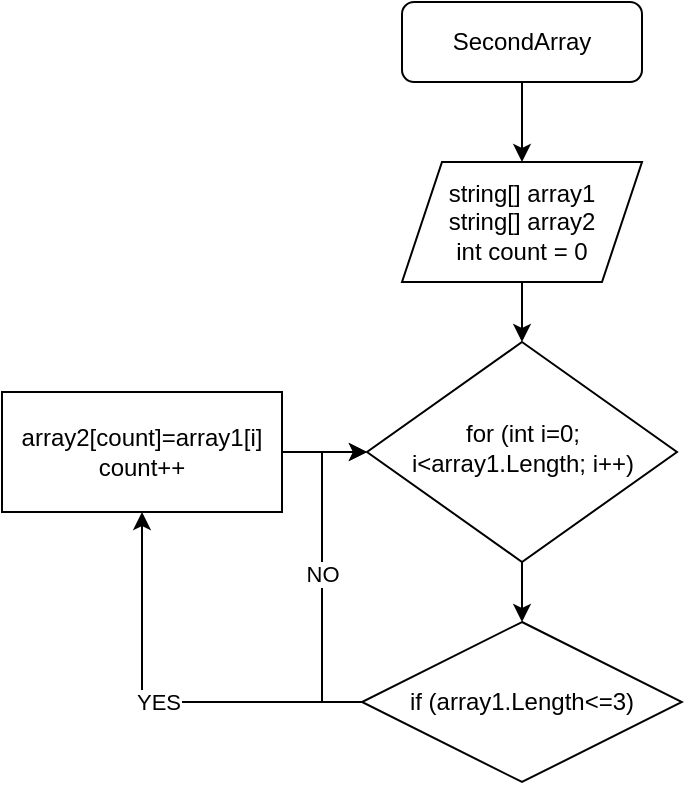 <mxfile version="20.5.1" type="device"><diagram id="C5RBs43oDa-KdzZeNtuy" name="Page-1"><mxGraphModel dx="820" dy="507" grid="1" gridSize="10" guides="1" tooltips="1" connect="1" arrows="1" fold="1" page="1" pageScale="1" pageWidth="827" pageHeight="1169" math="0" shadow="0"><root><mxCell id="WIyWlLk6GJQsqaUBKTNV-0"/><mxCell id="WIyWlLk6GJQsqaUBKTNV-1" parent="WIyWlLk6GJQsqaUBKTNV-0"/><mxCell id="Oxh0JBy0heTxQ3iW8NRv-2" value="" style="edgeStyle=orthogonalEdgeStyle;rounded=0;orthogonalLoop=1;jettySize=auto;html=1;" edge="1" parent="WIyWlLk6GJQsqaUBKTNV-1" source="WIyWlLk6GJQsqaUBKTNV-3" target="Oxh0JBy0heTxQ3iW8NRv-0"><mxGeometry relative="1" as="geometry"/></mxCell><mxCell id="WIyWlLk6GJQsqaUBKTNV-3" value="SecondArray" style="rounded=1;whiteSpace=wrap;html=1;fontSize=12;glass=0;strokeWidth=1;shadow=0;" parent="WIyWlLk6GJQsqaUBKTNV-1" vertex="1"><mxGeometry x="210" y="80" width="120" height="40" as="geometry"/></mxCell><mxCell id="Oxh0JBy0heTxQ3iW8NRv-4" value="" style="edgeStyle=orthogonalEdgeStyle;rounded=0;orthogonalLoop=1;jettySize=auto;html=1;" edge="1" parent="WIyWlLk6GJQsqaUBKTNV-1" source="WIyWlLk6GJQsqaUBKTNV-10" target="Oxh0JBy0heTxQ3iW8NRv-3"><mxGeometry relative="1" as="geometry"/></mxCell><mxCell id="WIyWlLk6GJQsqaUBKTNV-10" value="for (int i=0; i&amp;lt;array1.Length; i++)" style="rhombus;whiteSpace=wrap;html=1;shadow=0;fontFamily=Helvetica;fontSize=12;align=center;strokeWidth=1;spacing=6;spacingTop=-4;" parent="WIyWlLk6GJQsqaUBKTNV-1" vertex="1"><mxGeometry x="192.5" y="250" width="155" height="110" as="geometry"/></mxCell><mxCell id="Oxh0JBy0heTxQ3iW8NRv-1" value="" style="edgeStyle=orthogonalEdgeStyle;rounded=0;orthogonalLoop=1;jettySize=auto;html=1;" edge="1" parent="WIyWlLk6GJQsqaUBKTNV-1" source="Oxh0JBy0heTxQ3iW8NRv-0" target="WIyWlLk6GJQsqaUBKTNV-10"><mxGeometry relative="1" as="geometry"/></mxCell><mxCell id="Oxh0JBy0heTxQ3iW8NRv-0" value="string[] array1&lt;br&gt;string[] array2&lt;br&gt;int count = 0" style="shape=parallelogram;perimeter=parallelogramPerimeter;whiteSpace=wrap;html=1;fixedSize=1;" vertex="1" parent="WIyWlLk6GJQsqaUBKTNV-1"><mxGeometry x="210" y="160" width="120" height="60" as="geometry"/></mxCell><mxCell id="Oxh0JBy0heTxQ3iW8NRv-5" value="NO" style="edgeStyle=orthogonalEdgeStyle;rounded=0;orthogonalLoop=1;jettySize=auto;html=1;entryX=0;entryY=0.5;entryDx=0;entryDy=0;" edge="1" parent="WIyWlLk6GJQsqaUBKTNV-1" source="Oxh0JBy0heTxQ3iW8NRv-3" target="WIyWlLk6GJQsqaUBKTNV-10"><mxGeometry relative="1" as="geometry"><mxPoint x="120" y="300" as="targetPoint"/><Array as="points"><mxPoint x="170" y="430"/><mxPoint x="170" y="305"/></Array></mxGeometry></mxCell><mxCell id="Oxh0JBy0heTxQ3iW8NRv-6" value="YES" style="edgeStyle=orthogonalEdgeStyle;rounded=0;orthogonalLoop=1;jettySize=auto;html=1;entryX=0.5;entryY=1;entryDx=0;entryDy=0;" edge="1" parent="WIyWlLk6GJQsqaUBKTNV-1" source="Oxh0JBy0heTxQ3iW8NRv-3" target="Oxh0JBy0heTxQ3iW8NRv-7"><mxGeometry relative="1" as="geometry"><mxPoint x="40" y="360" as="targetPoint"/><Array as="points"><mxPoint x="80" y="430"/></Array></mxGeometry></mxCell><mxCell id="Oxh0JBy0heTxQ3iW8NRv-3" value="if (array1.Length&amp;lt;=3)" style="rhombus;whiteSpace=wrap;html=1;" vertex="1" parent="WIyWlLk6GJQsqaUBKTNV-1"><mxGeometry x="190" y="390" width="160" height="80" as="geometry"/></mxCell><mxCell id="Oxh0JBy0heTxQ3iW8NRv-11" style="edgeStyle=orthogonalEdgeStyle;rounded=0;orthogonalLoop=1;jettySize=auto;html=1;" edge="1" parent="WIyWlLk6GJQsqaUBKTNV-1" source="Oxh0JBy0heTxQ3iW8NRv-7" target="WIyWlLk6GJQsqaUBKTNV-10"><mxGeometry relative="1" as="geometry"/></mxCell><mxCell id="Oxh0JBy0heTxQ3iW8NRv-7" value="array2[count]=array1[i]&lt;br&gt;count++" style="rounded=0;whiteSpace=wrap;html=1;" vertex="1" parent="WIyWlLk6GJQsqaUBKTNV-1"><mxGeometry x="10" y="275" width="140" height="60" as="geometry"/></mxCell></root></mxGraphModel></diagram></mxfile>